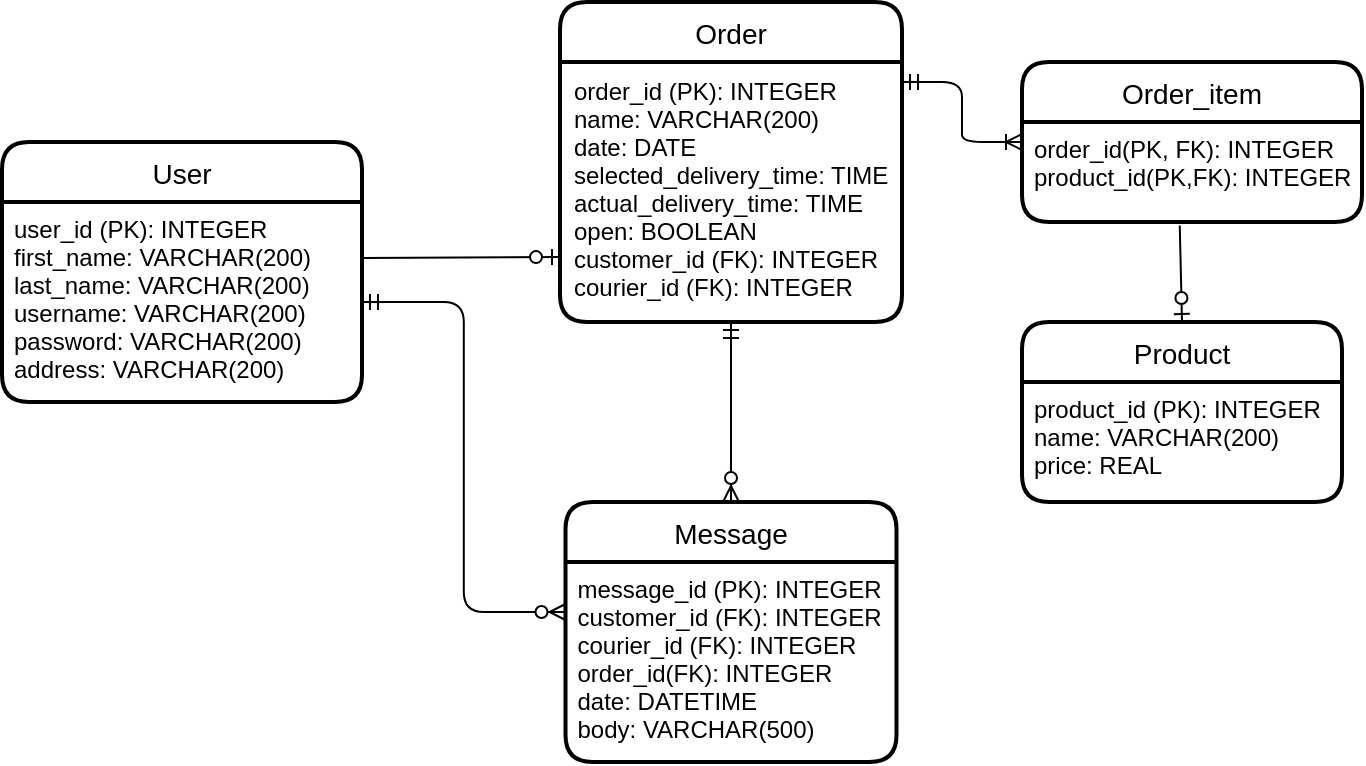 <mxfile version="13.7.5" type="gitlab">
  <diagram id="D7w8k0gICd9dAQHVXohI" name="Page-1">
    <mxGraphModel dx="1422" dy="794" grid="1" gridSize="10" guides="1" tooltips="1" connect="1" arrows="1" fold="1" page="1" pageScale="1" pageWidth="827" pageHeight="1169" math="0" shadow="0">
      <root>
        <mxCell id="0" />
        <mxCell id="1" parent="0" />
        <mxCell id="AXflARSjIoXnntohc46y-8" value="Order" style="swimlane;childLayout=stackLayout;horizontal=1;startSize=30;horizontalStack=0;rounded=1;fontSize=14;fontStyle=0;strokeWidth=2;resizeParent=0;resizeLast=1;shadow=0;dashed=0;align=center;" parent="1" vertex="1">
          <mxGeometry x="329" y="140" width="171" height="160" as="geometry" />
        </mxCell>
        <mxCell id="AXflARSjIoXnntohc46y-9" value="order_id (PK): INTEGER&#xa;name: VARCHAR(200)&#xa;date: DATE&#xa;selected_delivery_time: TIME&#xa;actual_delivery_time: TIME&#xa;open: BOOLEAN&#xa;customer_id (FK): INTEGER&#xa;courier_id (FK): INTEGER" style="align=left;strokeColor=none;fillColor=none;spacingLeft=4;fontSize=12;verticalAlign=top;resizable=0;rotatable=0;part=1;spacing=3;" parent="AXflARSjIoXnntohc46y-8" vertex="1">
          <mxGeometry y="30" width="171" height="130" as="geometry" />
        </mxCell>
        <mxCell id="AXflARSjIoXnntohc46y-10" value="Product" style="swimlane;childLayout=stackLayout;horizontal=1;startSize=30;horizontalStack=0;rounded=1;fontSize=14;fontStyle=0;strokeWidth=2;resizeParent=0;resizeLast=1;shadow=0;dashed=0;align=center;" parent="1" vertex="1">
          <mxGeometry x="560" y="300" width="160" height="90" as="geometry" />
        </mxCell>
        <mxCell id="AXflARSjIoXnntohc46y-11" value="product_id (PK): INTEGER&#xa;name: VARCHAR(200)&#xa;price: REAL&#xa;" style="align=left;strokeColor=none;fillColor=none;spacingLeft=4;fontSize=12;verticalAlign=top;resizable=0;rotatable=0;part=1;" parent="AXflARSjIoXnntohc46y-10" vertex="1">
          <mxGeometry y="30" width="160" height="60" as="geometry" />
        </mxCell>
        <mxCell id="AXflARSjIoXnntohc46y-12" value="Order_item" style="swimlane;childLayout=stackLayout;horizontal=1;startSize=30;horizontalStack=0;rounded=1;fontSize=14;fontStyle=0;strokeWidth=2;resizeParent=0;resizeLast=1;shadow=0;dashed=0;align=center;" parent="1" vertex="1">
          <mxGeometry x="560" y="170" width="170" height="80" as="geometry" />
        </mxCell>
        <mxCell id="AXflARSjIoXnntohc46y-13" value="order_id(PK, FK): INTEGER&#xa;product_id(PK,FK): INTEGER" style="align=left;strokeColor=none;fillColor=none;spacingLeft=4;fontSize=12;verticalAlign=top;resizable=0;rotatable=0;part=1;" parent="AXflARSjIoXnntohc46y-12" vertex="1">
          <mxGeometry y="30" width="170" height="50" as="geometry" />
        </mxCell>
        <mxCell id="AXflARSjIoXnntohc46y-14" value="" style="fontSize=12;html=1;endArrow=ERzeroToOne;endFill=1;entryX=0;entryY=0.75;entryDx=0;entryDy=0;" parent="1" target="AXflARSjIoXnntohc46y-9" edge="1">
          <mxGeometry width="100" height="100" relative="1" as="geometry">
            <mxPoint x="230" y="268" as="sourcePoint" />
            <mxPoint x="460" y="230" as="targetPoint" />
          </mxGeometry>
        </mxCell>
        <mxCell id="AXflARSjIoXnntohc46y-16" value="" style="edgeStyle=entityRelationEdgeStyle;fontSize=12;html=1;endArrow=ERoneToMany;startArrow=ERmandOne;exitX=1;exitY=0.077;exitDx=0;exitDy=0;entryX=0;entryY=0.5;entryDx=0;entryDy=0;exitPerimeter=0;" parent="1" source="AXflARSjIoXnntohc46y-9" target="AXflARSjIoXnntohc46y-12" edge="1">
          <mxGeometry width="100" height="100" relative="1" as="geometry">
            <mxPoint x="360" y="330" as="sourcePoint" />
            <mxPoint x="460" y="230" as="targetPoint" />
          </mxGeometry>
        </mxCell>
        <mxCell id="AXflARSjIoXnntohc46y-17" value="" style="fontSize=12;html=1;endArrow=ERzeroToOne;endFill=1;exitX=0.464;exitY=1.036;exitDx=0;exitDy=0;exitPerimeter=0;entryX=0.5;entryY=0;entryDx=0;entryDy=0;" parent="1" source="AXflARSjIoXnntohc46y-13" target="AXflARSjIoXnntohc46y-10" edge="1">
          <mxGeometry width="100" height="100" relative="1" as="geometry">
            <mxPoint x="360" y="330" as="sourcePoint" />
            <mxPoint x="460" y="230" as="targetPoint" />
          </mxGeometry>
        </mxCell>
        <mxCell id="AXflARSjIoXnntohc46y-1" value="User" style="swimlane;childLayout=stackLayout;horizontal=1;startSize=30;horizontalStack=0;rounded=1;fontSize=14;fontStyle=0;strokeWidth=2;resizeParent=0;resizeLast=1;shadow=0;dashed=0;align=center;" parent="1" vertex="1">
          <mxGeometry x="50" y="210" width="180" height="130" as="geometry" />
        </mxCell>
        <mxCell id="AXflARSjIoXnntohc46y-2" value="user_id (PK): INTEGER&#xa;first_name: VARCHAR(200)&#xa;last_name: VARCHAR(200)&#xa;username: VARCHAR(200)&#xa;password: VARCHAR(200)&#xa;address: VARCHAR(200)" style="align=left;strokeColor=none;fillColor=none;spacingLeft=4;fontSize=12;verticalAlign=top;resizable=0;rotatable=0;part=1;" parent="AXflARSjIoXnntohc46y-1" vertex="1">
          <mxGeometry y="30" width="180" height="100" as="geometry" />
        </mxCell>
        <mxCell id="J8EEu0ENxIpsvMw6tWQd-3" value="" style="edgeStyle=orthogonalEdgeStyle;fontSize=12;html=1;endArrow=ERzeroToMany;startArrow=ERmandOne;exitX=1;exitY=0.5;exitDx=0;exitDy=0;entryX=0;entryY=0.25;entryDx=0;entryDy=0;" parent="1" source="AXflARSjIoXnntohc46y-2" target="J8EEu0ENxIpsvMw6tWQd-2" edge="1">
          <mxGeometry width="100" height="100" relative="1" as="geometry">
            <mxPoint x="360" y="350" as="sourcePoint" />
            <mxPoint x="460" y="250" as="targetPoint" />
          </mxGeometry>
        </mxCell>
        <mxCell id="J8EEu0ENxIpsvMw6tWQd-4" value="" style="fontSize=12;html=1;endArrow=ERzeroToMany;startArrow=ERmandOne;exitX=0.5;exitY=1;exitDx=0;exitDy=0;entryX=0.5;entryY=0;entryDx=0;entryDy=0;" parent="1" source="AXflARSjIoXnntohc46y-9" target="J8EEu0ENxIpsvMw6tWQd-1" edge="1">
          <mxGeometry width="100" height="100" relative="1" as="geometry">
            <mxPoint x="360" y="350" as="sourcePoint" />
            <mxPoint x="460" y="250" as="targetPoint" />
          </mxGeometry>
        </mxCell>
        <mxCell id="J8EEu0ENxIpsvMw6tWQd-1" value="Message" style="swimlane;childLayout=stackLayout;horizontal=1;startSize=30;horizontalStack=0;rounded=1;fontSize=14;fontStyle=0;strokeWidth=2;resizeParent=0;resizeLast=1;shadow=0;dashed=0;align=center;" parent="1" vertex="1">
          <mxGeometry x="331.75" y="390" width="165.5" height="130" as="geometry" />
        </mxCell>
        <mxCell id="J8EEu0ENxIpsvMw6tWQd-2" value="message_id (PK): INTEGER&#xa;customer_id (FK): INTEGER&#xa;courier_id (FK): INTEGER&#xa;order_id(FK): INTEGER&#xa;date: DATETIME&#xa;body: VARCHAR(500)" style="align=left;strokeColor=none;fillColor=none;spacingLeft=4;fontSize=12;verticalAlign=top;resizable=0;rotatable=0;part=1;" parent="J8EEu0ENxIpsvMw6tWQd-1" vertex="1">
          <mxGeometry y="30" width="165.5" height="100" as="geometry" />
        </mxCell>
      </root>
    </mxGraphModel>
  </diagram>
</mxfile>
